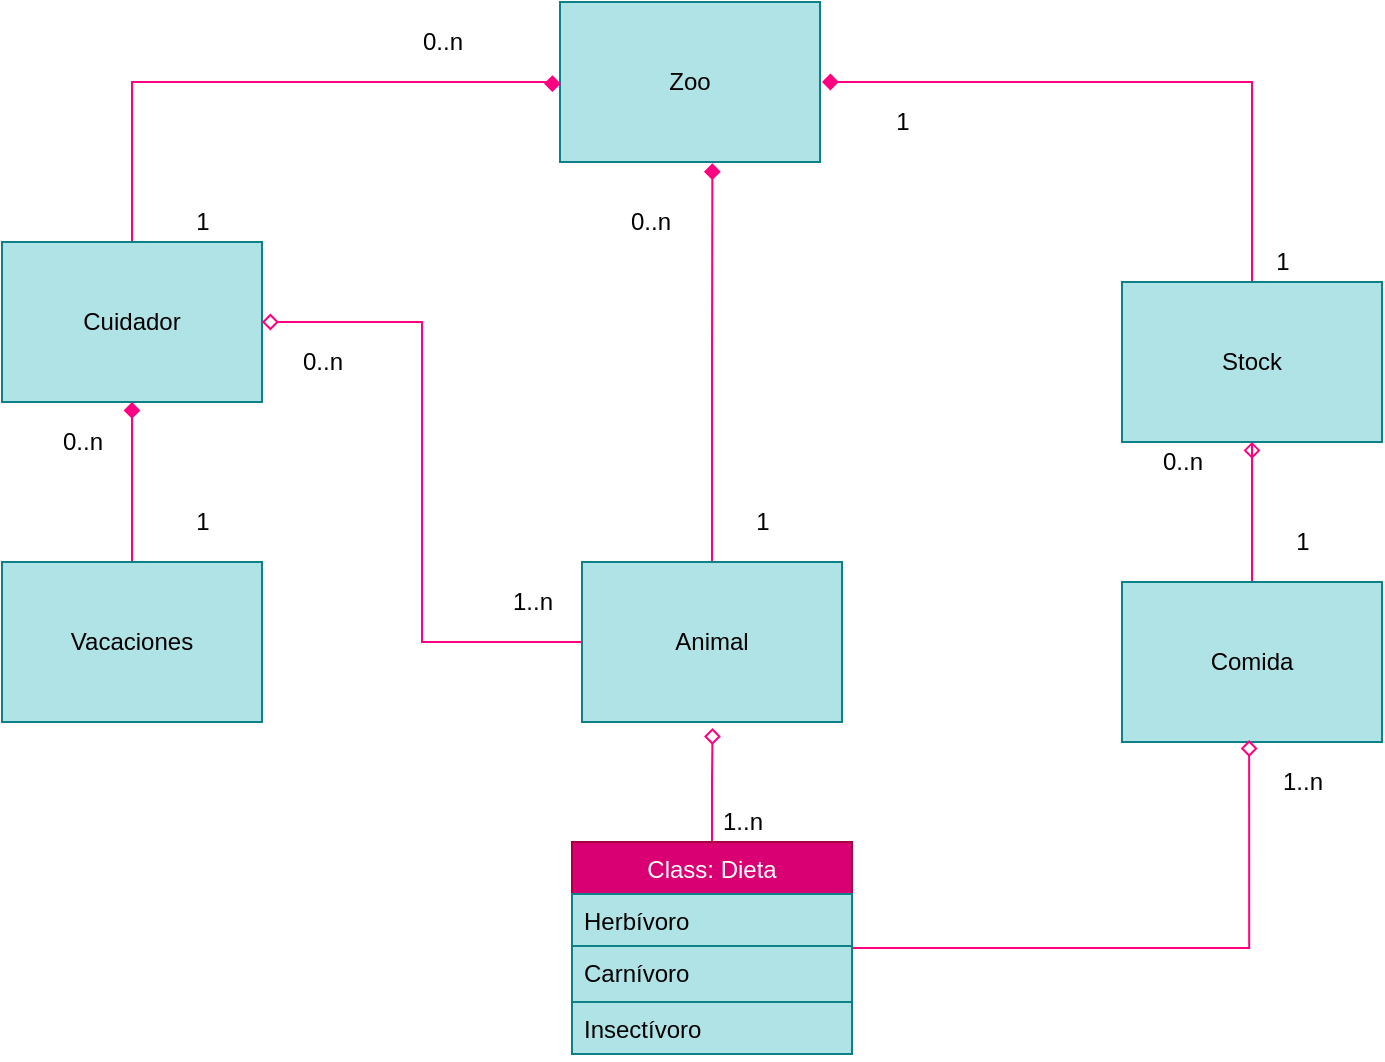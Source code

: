 <mxfile version="17.1.3" type="github">
  <diagram id="YASKxuEMGQLfJ9bK-KgY" name="Page-1">
    <mxGraphModel dx="1038" dy="579" grid="1" gridSize="10" guides="1" tooltips="1" connect="0" arrows="1" fold="1" page="1" pageScale="1" pageWidth="827" pageHeight="1169" math="0" shadow="0">
      <root>
        <mxCell id="0" />
        <mxCell id="1" parent="0" />
        <mxCell id="uTfg0Z0D2ezhghU1qf4a-1" value="Zoo" style="rounded=0;whiteSpace=wrap;html=1;fillColor=#b0e3e6;strokeColor=#0e8088;" vertex="1" parent="1">
          <mxGeometry x="349" y="40" width="130" height="80" as="geometry" />
        </mxCell>
        <mxCell id="uTfg0Z0D2ezhghU1qf4a-22" style="edgeStyle=orthogonalEdgeStyle;rounded=0;orthogonalLoop=1;jettySize=auto;html=1;startArrow=none;startFill=0;endArrow=diamond;endFill=1;strokeColor=#FF0080;" edge="1" parent="1" source="uTfg0Z0D2ezhghU1qf4a-2">
          <mxGeometry relative="1" as="geometry">
            <mxPoint x="480" y="80" as="targetPoint" />
            <Array as="points">
              <mxPoint x="695" y="80" />
            </Array>
          </mxGeometry>
        </mxCell>
        <mxCell id="uTfg0Z0D2ezhghU1qf4a-2" value="Stock" style="rounded=0;whiteSpace=wrap;html=1;fillColor=#b0e3e6;strokeColor=#0e8088;" vertex="1" parent="1">
          <mxGeometry x="630" y="180" width="130" height="80" as="geometry" />
        </mxCell>
        <mxCell id="uTfg0Z0D2ezhghU1qf4a-20" style="edgeStyle=orthogonalEdgeStyle;rounded=0;orthogonalLoop=1;jettySize=auto;html=1;entryX=-0.029;entryY=0.458;entryDx=0;entryDy=0;entryPerimeter=0;startArrow=none;startFill=0;endArrow=diamond;endFill=1;strokeColor=#FF0080;" edge="1" parent="1" source="uTfg0Z0D2ezhghU1qf4a-3" target="uTfg0Z0D2ezhghU1qf4a-1">
          <mxGeometry relative="1" as="geometry">
            <Array as="points">
              <mxPoint x="135" y="80" />
              <mxPoint x="345" y="80" />
            </Array>
          </mxGeometry>
        </mxCell>
        <mxCell id="uTfg0Z0D2ezhghU1qf4a-3" value="Cuidador" style="rounded=0;whiteSpace=wrap;html=1;fillColor=#b0e3e6;strokeColor=#0e8088;" vertex="1" parent="1">
          <mxGeometry x="70" y="160" width="130" height="80" as="geometry" />
        </mxCell>
        <mxCell id="uTfg0Z0D2ezhghU1qf4a-18" value="" style="edgeStyle=orthogonalEdgeStyle;rounded=0;orthogonalLoop=1;jettySize=auto;html=1;startArrow=none;startFill=0;endArrow=diamond;endFill=1;strokeColor=#FF0080;" edge="1" parent="1" source="uTfg0Z0D2ezhghU1qf4a-5" target="uTfg0Z0D2ezhghU1qf4a-3">
          <mxGeometry relative="1" as="geometry" />
        </mxCell>
        <mxCell id="uTfg0Z0D2ezhghU1qf4a-5" value="Vacaciones" style="rounded=0;whiteSpace=wrap;html=1;fillColor=#b0e3e6;strokeColor=#0e8088;" vertex="1" parent="1">
          <mxGeometry x="70" y="320" width="130" height="80" as="geometry" />
        </mxCell>
        <mxCell id="uTfg0Z0D2ezhghU1qf4a-17" style="edgeStyle=orthogonalEdgeStyle;rounded=0;orthogonalLoop=1;jettySize=auto;html=1;entryX=1;entryY=0.5;entryDx=0;entryDy=0;entryPerimeter=0;startArrow=none;startFill=0;endArrow=diamond;endFill=0;strokeColor=#FF0080;" edge="1" parent="1" source="uTfg0Z0D2ezhghU1qf4a-6" target="uTfg0Z0D2ezhghU1qf4a-3">
          <mxGeometry relative="1" as="geometry" />
        </mxCell>
        <mxCell id="uTfg0Z0D2ezhghU1qf4a-21" style="edgeStyle=orthogonalEdgeStyle;rounded=0;orthogonalLoop=1;jettySize=auto;html=1;entryX=0.586;entryY=1.008;entryDx=0;entryDy=0;entryPerimeter=0;startArrow=none;startFill=0;endArrow=diamond;endFill=1;strokeColor=#FF0080;" edge="1" parent="1" source="uTfg0Z0D2ezhghU1qf4a-6" target="uTfg0Z0D2ezhghU1qf4a-1">
          <mxGeometry relative="1" as="geometry" />
        </mxCell>
        <mxCell id="uTfg0Z0D2ezhghU1qf4a-6" value="Animal" style="rounded=0;whiteSpace=wrap;html=1;fillColor=#b0e3e6;strokeColor=#0e8088;" vertex="1" parent="1">
          <mxGeometry x="360" y="320" width="130" height="80" as="geometry" />
        </mxCell>
        <mxCell id="uTfg0Z0D2ezhghU1qf4a-19" style="edgeStyle=orthogonalEdgeStyle;rounded=0;orthogonalLoop=1;jettySize=auto;html=1;startArrow=none;startFill=0;endArrow=diamond;endFill=0;strokeColor=#FF0080;" edge="1" parent="1" source="uTfg0Z0D2ezhghU1qf4a-7">
          <mxGeometry relative="1" as="geometry">
            <mxPoint x="695" y="260" as="targetPoint" />
            <Array as="points">
              <mxPoint x="695" y="261" />
            </Array>
          </mxGeometry>
        </mxCell>
        <mxCell id="uTfg0Z0D2ezhghU1qf4a-7" value="Comida" style="rounded=0;whiteSpace=wrap;html=1;fillColor=#b0e3e6;strokeColor=#0e8088;" vertex="1" parent="1">
          <mxGeometry x="630" y="330" width="130" height="80" as="geometry" />
        </mxCell>
        <mxCell id="uTfg0Z0D2ezhghU1qf4a-13" style="rounded=0;orthogonalLoop=1;jettySize=auto;html=1;entryX=0.502;entryY=1.038;entryDx=0;entryDy=0;entryPerimeter=0;edgeStyle=orthogonalEdgeStyle;startArrow=none;startFill=0;endArrow=diamond;endFill=0;strokeColor=#FF0080;" edge="1" parent="1" source="uTfg0Z0D2ezhghU1qf4a-8" target="uTfg0Z0D2ezhghU1qf4a-6">
          <mxGeometry relative="1" as="geometry" />
        </mxCell>
        <mxCell id="uTfg0Z0D2ezhghU1qf4a-16" style="edgeStyle=orthogonalEdgeStyle;rounded=0;orthogonalLoop=1;jettySize=auto;html=1;entryX=0.489;entryY=0.988;entryDx=0;entryDy=0;entryPerimeter=0;startArrow=none;startFill=0;endArrow=diamond;endFill=0;strokeColor=#FF0080;" edge="1" parent="1" source="uTfg0Z0D2ezhghU1qf4a-8" target="uTfg0Z0D2ezhghU1qf4a-7">
          <mxGeometry relative="1" as="geometry" />
        </mxCell>
        <mxCell id="uTfg0Z0D2ezhghU1qf4a-8" value="Class: Dieta" style="swimlane;fontStyle=0;childLayout=stackLayout;horizontal=1;startSize=26;fillColor=#d80073;horizontalStack=0;resizeParent=1;resizeParentMax=0;resizeLast=0;collapsible=1;marginBottom=0;fontColor=#ffffff;strokeColor=#A50040;" vertex="1" parent="1">
          <mxGeometry x="355" y="460" width="140" height="106" as="geometry" />
        </mxCell>
        <mxCell id="uTfg0Z0D2ezhghU1qf4a-9" value="Herbívoro" style="text;strokeColor=#0e8088;fillColor=#b0e3e6;align=left;verticalAlign=top;spacingLeft=4;spacingRight=4;overflow=hidden;rotatable=0;points=[[0,0.5],[1,0.5]];portConstraint=eastwest;" vertex="1" parent="uTfg0Z0D2ezhghU1qf4a-8">
          <mxGeometry y="26" width="140" height="26" as="geometry" />
        </mxCell>
        <mxCell id="uTfg0Z0D2ezhghU1qf4a-10" value="Carnívoro" style="text;strokeColor=#0e8088;fillColor=#b0e3e6;align=left;verticalAlign=top;spacingLeft=4;spacingRight=4;overflow=hidden;rotatable=0;points=[[0,0.5],[1,0.5]];portConstraint=eastwest;" vertex="1" parent="uTfg0Z0D2ezhghU1qf4a-8">
          <mxGeometry y="52" width="140" height="28" as="geometry" />
        </mxCell>
        <mxCell id="uTfg0Z0D2ezhghU1qf4a-11" value="Insectívoro" style="text;strokeColor=#0e8088;fillColor=#b0e3e6;align=left;verticalAlign=top;spacingLeft=4;spacingRight=4;overflow=hidden;rotatable=0;points=[[0,0.5],[1,0.5]];portConstraint=eastwest;" vertex="1" parent="uTfg0Z0D2ezhghU1qf4a-8">
          <mxGeometry y="80" width="140" height="26" as="geometry" />
        </mxCell>
        <mxCell id="uTfg0Z0D2ezhghU1qf4a-23" value="1" style="text;html=1;align=center;verticalAlign=middle;resizable=0;points=[];autosize=1;strokeColor=none;fillColor=none;" vertex="1" parent="1">
          <mxGeometry x="710" y="300" width="20" height="20" as="geometry" />
        </mxCell>
        <mxCell id="uTfg0Z0D2ezhghU1qf4a-24" value="1" style="text;html=1;align=center;verticalAlign=middle;resizable=0;points=[];autosize=1;strokeColor=none;fillColor=none;" vertex="1" parent="1">
          <mxGeometry x="440" y="290" width="20" height="20" as="geometry" />
        </mxCell>
        <mxCell id="uTfg0Z0D2ezhghU1qf4a-25" value="1" style="text;html=1;align=center;verticalAlign=middle;resizable=0;points=[];autosize=1;strokeColor=none;fillColor=none;" vertex="1" parent="1">
          <mxGeometry x="160" y="290" width="20" height="20" as="geometry" />
        </mxCell>
        <mxCell id="uTfg0Z0D2ezhghU1qf4a-26" value="1" style="text;html=1;align=center;verticalAlign=middle;resizable=0;points=[];autosize=1;strokeColor=none;fillColor=none;" vertex="1" parent="1">
          <mxGeometry x="700" y="160" width="20" height="20" as="geometry" />
        </mxCell>
        <mxCell id="uTfg0Z0D2ezhghU1qf4a-27" value="1" style="text;html=1;align=center;verticalAlign=middle;resizable=0;points=[];autosize=1;strokeColor=none;fillColor=none;" vertex="1" parent="1">
          <mxGeometry x="160" y="140" width="20" height="20" as="geometry" />
        </mxCell>
        <mxCell id="uTfg0Z0D2ezhghU1qf4a-28" value="1" style="text;html=1;align=center;verticalAlign=middle;resizable=0;points=[];autosize=1;strokeColor=none;fillColor=none;" vertex="1" parent="1">
          <mxGeometry x="510" y="90" width="20" height="20" as="geometry" />
        </mxCell>
        <mxCell id="uTfg0Z0D2ezhghU1qf4a-29" value="1..n" style="text;html=1;align=center;verticalAlign=middle;resizable=0;points=[];autosize=1;strokeColor=none;fillColor=none;" vertex="1" parent="1">
          <mxGeometry x="315" y="330" width="40" height="20" as="geometry" />
        </mxCell>
        <mxCell id="uTfg0Z0D2ezhghU1qf4a-30" value="0..n" style="text;html=1;align=center;verticalAlign=middle;resizable=0;points=[];autosize=1;strokeColor=none;fillColor=none;" vertex="1" parent="1">
          <mxGeometry x="374" y="140" width="40" height="20" as="geometry" />
        </mxCell>
        <mxCell id="uTfg0Z0D2ezhghU1qf4a-31" value="0..n" style="text;html=1;align=center;verticalAlign=middle;resizable=0;points=[];autosize=1;strokeColor=none;fillColor=none;" vertex="1" parent="1">
          <mxGeometry x="210" y="210" width="40" height="20" as="geometry" />
        </mxCell>
        <mxCell id="uTfg0Z0D2ezhghU1qf4a-32" value="0..n" style="text;html=1;align=center;verticalAlign=middle;resizable=0;points=[];autosize=1;strokeColor=none;fillColor=none;" vertex="1" parent="1">
          <mxGeometry x="90" y="250" width="40" height="20" as="geometry" />
        </mxCell>
        <mxCell id="uTfg0Z0D2ezhghU1qf4a-33" value="0..n" style="text;html=1;align=center;verticalAlign=middle;resizable=0;points=[];autosize=1;strokeColor=none;fillColor=none;" vertex="1" parent="1">
          <mxGeometry x="640" y="260" width="40" height="20" as="geometry" />
        </mxCell>
        <mxCell id="uTfg0Z0D2ezhghU1qf4a-34" value="0..n" style="text;html=1;align=center;verticalAlign=middle;resizable=0;points=[];autosize=1;strokeColor=none;fillColor=none;" vertex="1" parent="1">
          <mxGeometry x="270" y="50" width="40" height="20" as="geometry" />
        </mxCell>
        <mxCell id="uTfg0Z0D2ezhghU1qf4a-35" value="1..n" style="text;html=1;align=center;verticalAlign=middle;resizable=0;points=[];autosize=1;strokeColor=none;fillColor=none;" vertex="1" parent="1">
          <mxGeometry x="420" y="440" width="40" height="20" as="geometry" />
        </mxCell>
        <mxCell id="uTfg0Z0D2ezhghU1qf4a-36" value="1..n" style="text;html=1;align=center;verticalAlign=middle;resizable=0;points=[];autosize=1;strokeColor=none;fillColor=none;" vertex="1" parent="1">
          <mxGeometry x="700" y="420" width="40" height="20" as="geometry" />
        </mxCell>
      </root>
    </mxGraphModel>
  </diagram>
</mxfile>
